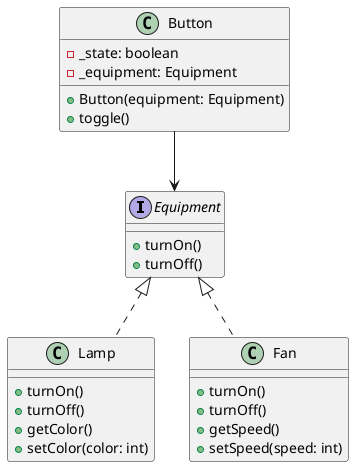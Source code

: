 @startuml exp_ref

interface Equipment {
  + turnOn()
  + turnOff()
}

class Lamp {
  + turnOn()
  + turnOff()
  + getColor()
  + setColor(color: int)
}

class Fan {
  + turnOn()
  + turnOff()
  + getSpeed()
  + setSpeed(speed: int)
}

class Button {
  - _state: boolean
  - _equipment: Equipment
  + Button(equipment: Equipment)
  + toggle()
}

Button --> Equipment
Equipment <|.. Lamp
Equipment <|.. Fan

@enduml
